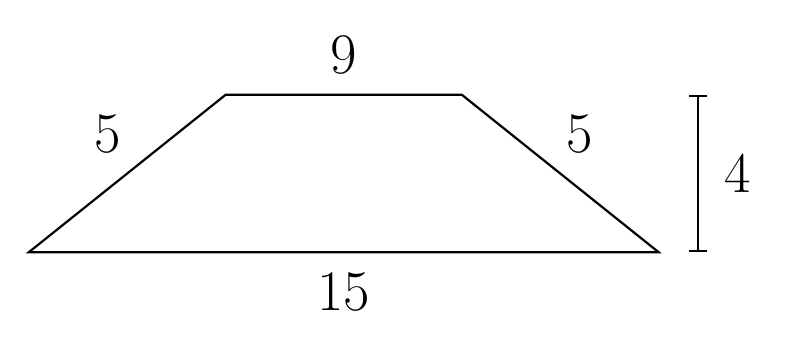 \begin{tikzpicture}
\node at (0,0) {};
\draw[thick] (-1.5,1) -- (1.5,1) -- (4,-1) -- (-4,-1) -- cycle;
\node at (0,-1.5) {\huge 15};
\node at (0,1.5) {\huge 9};
\node at (3,0.5) {\huge 5};
\node at (-3,0.5) {\huge 5};
\draw[ |-| , thick] (4.5,-1) -- (4.5,1);
\node at (5,0) {\huge 4};
\end{tikzpicture}